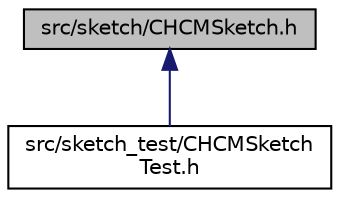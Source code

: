 digraph "src/sketch/CHCMSketch.h"
{
 // LATEX_PDF_SIZE
  edge [fontname="Helvetica",fontsize="10",labelfontname="Helvetica",labelfontsize="10"];
  node [fontname="Helvetica",fontsize="10",shape=record];
  Node1 [label="src/sketch/CHCMSketch.h",height=0.2,width=0.4,color="black", fillcolor="grey75", style="filled", fontcolor="black",tooltip="Implementation of Count Min Sketch with Counter Hierarchy."];
  Node1 -> Node2 [dir="back",color="midnightblue",fontsize="10",style="solid",fontname="Helvetica"];
  Node2 [label="src/sketch_test/CHCMSketch\lTest.h",height=0.2,width=0.4,color="black", fillcolor="white", style="filled",URL="$_c_h_c_m_sketch_test_8h.html",tooltip="Test CH-optimized Count Min Sketch."];
}
